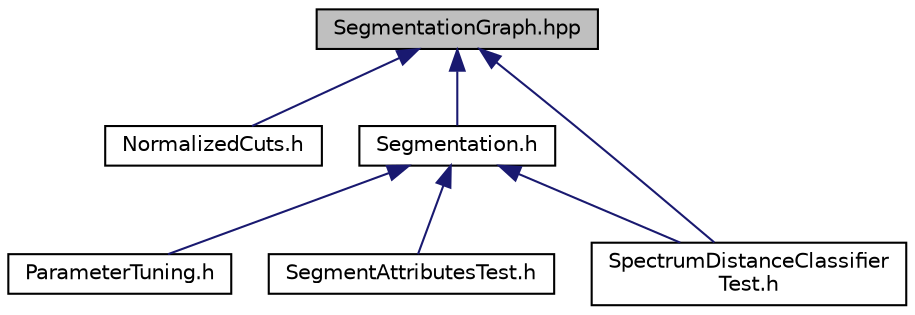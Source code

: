 digraph "SegmentationGraph.hpp"
{
  edge [fontname="Helvetica",fontsize="10",labelfontname="Helvetica",labelfontsize="10"];
  node [fontname="Helvetica",fontsize="10",shape=record];
  Node1 [label="SegmentationGraph.hpp",height=0.2,width=0.4,color="black", fillcolor="grey75", style="filled" fontcolor="black"];
  Node1 -> Node2 [dir="back",color="midnightblue",fontsize="10",style="solid",fontname="Helvetica"];
  Node2 [label="NormalizedCuts.h",height=0.2,width=0.4,color="black", fillcolor="white", style="filled",URL="$_normalized_cuts_8h.html"];
  Node1 -> Node3 [dir="back",color="midnightblue",fontsize="10",style="solid",fontname="Helvetica"];
  Node3 [label="Segmentation.h",height=0.2,width=0.4,color="black", fillcolor="white", style="filled",URL="$_segmentation_8h.html"];
  Node3 -> Node4 [dir="back",color="midnightblue",fontsize="10",style="solid",fontname="Helvetica"];
  Node4 [label="ParameterTuning.h",height=0.2,width=0.4,color="black", fillcolor="white", style="filled",URL="$_parameter_tuning_8h_source.html"];
  Node3 -> Node5 [dir="back",color="midnightblue",fontsize="10",style="solid",fontname="Helvetica"];
  Node5 [label="SegmentAttributesTest.h",height=0.2,width=0.4,color="black", fillcolor="white", style="filled",URL="$_segment_attributes_test_8h_source.html"];
  Node3 -> Node6 [dir="back",color="midnightblue",fontsize="10",style="solid",fontname="Helvetica"];
  Node6 [label="SpectrumDistanceClassifier\lTest.h",height=0.2,width=0.4,color="black", fillcolor="white", style="filled",URL="$_spectrum_distance_classifier_test_8h_source.html"];
  Node1 -> Node6 [dir="back",color="midnightblue",fontsize="10",style="solid",fontname="Helvetica"];
}
